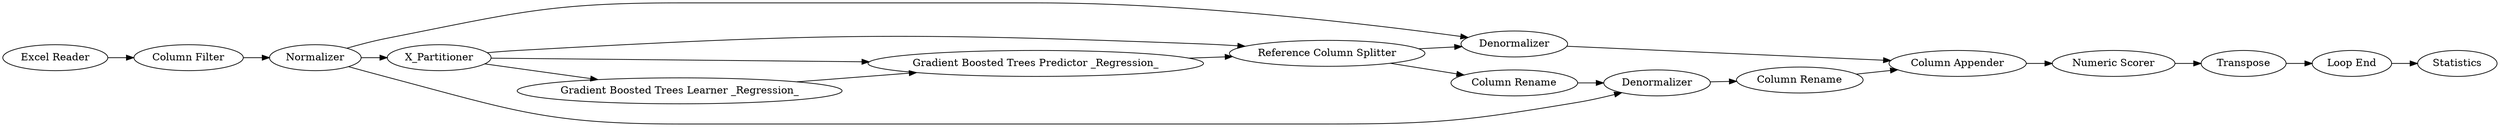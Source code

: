 digraph {
	81 -> 83
	27 -> 28
	23 -> 26
	81 -> 27
	31 -> 32
	26 -> 81
	59 -> 72
	72 -> 80
	27 -> 30
	28 -> 32
	29 -> 31
	81 -> 82
	33 -> 59
	83 -> 27
	30 -> 29
	82 -> 83
	26 -> 29
	34 -> 23
	32 -> 33
	26 -> 28
	27 [label="Reference Column Splitter"]
	59 [label=Transpose]
	34 [label="Excel Reader"]
	29 [label=Denormalizer]
	82 [label="Gradient Boosted Trees Learner _Regression_"]
	28 [label=Denormalizer]
	31 [label="Column Rename"]
	23 [label="Column Filter"]
	26 [label=Normalizer]
	72 [label="Loop End"]
	32 [label="Column Appender"]
	80 [label=Statistics]
	33 [label="Numeric Scorer"]
	30 [label="Column Rename"]
	83 [label="Gradient Boosted Trees Predictor _Regression_"]
	81 [label=X_Partitioner]
	rankdir=LR
}
